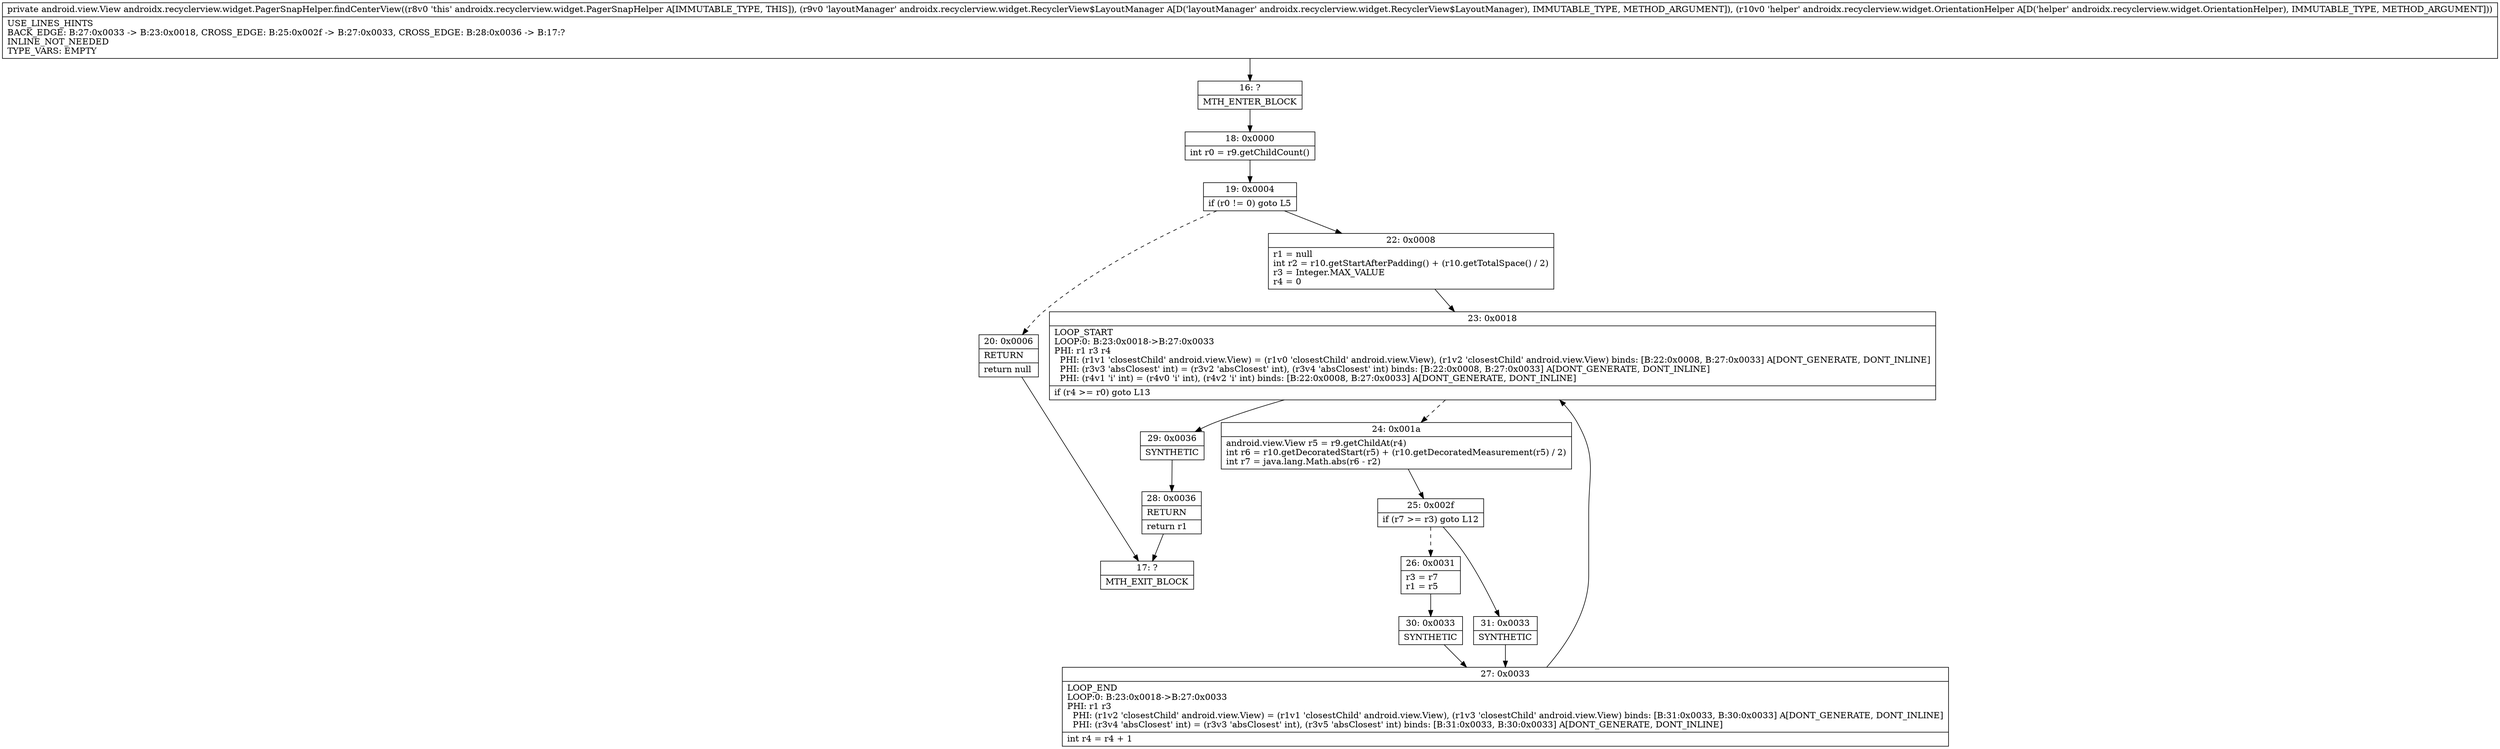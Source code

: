 digraph "CFG forandroidx.recyclerview.widget.PagerSnapHelper.findCenterView(Landroidx\/recyclerview\/widget\/RecyclerView$LayoutManager;Landroidx\/recyclerview\/widget\/OrientationHelper;)Landroid\/view\/View;" {
Node_16 [shape=record,label="{16\:\ ?|MTH_ENTER_BLOCK\l}"];
Node_18 [shape=record,label="{18\:\ 0x0000|int r0 = r9.getChildCount()\l}"];
Node_19 [shape=record,label="{19\:\ 0x0004|if (r0 != 0) goto L5\l}"];
Node_20 [shape=record,label="{20\:\ 0x0006|RETURN\l|return null\l}"];
Node_17 [shape=record,label="{17\:\ ?|MTH_EXIT_BLOCK\l}"];
Node_22 [shape=record,label="{22\:\ 0x0008|r1 = null\lint r2 = r10.getStartAfterPadding() + (r10.getTotalSpace() \/ 2)\lr3 = Integer.MAX_VALUE\lr4 = 0\l}"];
Node_23 [shape=record,label="{23\:\ 0x0018|LOOP_START\lLOOP:0: B:23:0x0018\-\>B:27:0x0033\lPHI: r1 r3 r4 \l  PHI: (r1v1 'closestChild' android.view.View) = (r1v0 'closestChild' android.view.View), (r1v2 'closestChild' android.view.View) binds: [B:22:0x0008, B:27:0x0033] A[DONT_GENERATE, DONT_INLINE]\l  PHI: (r3v3 'absClosest' int) = (r3v2 'absClosest' int), (r3v4 'absClosest' int) binds: [B:22:0x0008, B:27:0x0033] A[DONT_GENERATE, DONT_INLINE]\l  PHI: (r4v1 'i' int) = (r4v0 'i' int), (r4v2 'i' int) binds: [B:22:0x0008, B:27:0x0033] A[DONT_GENERATE, DONT_INLINE]\l|if (r4 \>= r0) goto L13\l}"];
Node_24 [shape=record,label="{24\:\ 0x001a|android.view.View r5 = r9.getChildAt(r4)\lint r6 = r10.getDecoratedStart(r5) + (r10.getDecoratedMeasurement(r5) \/ 2)\lint r7 = java.lang.Math.abs(r6 \- r2)\l}"];
Node_25 [shape=record,label="{25\:\ 0x002f|if (r7 \>= r3) goto L12\l}"];
Node_26 [shape=record,label="{26\:\ 0x0031|r3 = r7\lr1 = r5\l}"];
Node_30 [shape=record,label="{30\:\ 0x0033|SYNTHETIC\l}"];
Node_27 [shape=record,label="{27\:\ 0x0033|LOOP_END\lLOOP:0: B:23:0x0018\-\>B:27:0x0033\lPHI: r1 r3 \l  PHI: (r1v2 'closestChild' android.view.View) = (r1v1 'closestChild' android.view.View), (r1v3 'closestChild' android.view.View) binds: [B:31:0x0033, B:30:0x0033] A[DONT_GENERATE, DONT_INLINE]\l  PHI: (r3v4 'absClosest' int) = (r3v3 'absClosest' int), (r3v5 'absClosest' int) binds: [B:31:0x0033, B:30:0x0033] A[DONT_GENERATE, DONT_INLINE]\l|int r4 = r4 + 1\l}"];
Node_31 [shape=record,label="{31\:\ 0x0033|SYNTHETIC\l}"];
Node_29 [shape=record,label="{29\:\ 0x0036|SYNTHETIC\l}"];
Node_28 [shape=record,label="{28\:\ 0x0036|RETURN\l|return r1\l}"];
MethodNode[shape=record,label="{private android.view.View androidx.recyclerview.widget.PagerSnapHelper.findCenterView((r8v0 'this' androidx.recyclerview.widget.PagerSnapHelper A[IMMUTABLE_TYPE, THIS]), (r9v0 'layoutManager' androidx.recyclerview.widget.RecyclerView$LayoutManager A[D('layoutManager' androidx.recyclerview.widget.RecyclerView$LayoutManager), IMMUTABLE_TYPE, METHOD_ARGUMENT]), (r10v0 'helper' androidx.recyclerview.widget.OrientationHelper A[D('helper' androidx.recyclerview.widget.OrientationHelper), IMMUTABLE_TYPE, METHOD_ARGUMENT]))  | USE_LINES_HINTS\lBACK_EDGE: B:27:0x0033 \-\> B:23:0x0018, CROSS_EDGE: B:25:0x002f \-\> B:27:0x0033, CROSS_EDGE: B:28:0x0036 \-\> B:17:?\lINLINE_NOT_NEEDED\lTYPE_VARS: EMPTY\l}"];
MethodNode -> Node_16;Node_16 -> Node_18;
Node_18 -> Node_19;
Node_19 -> Node_20[style=dashed];
Node_19 -> Node_22;
Node_20 -> Node_17;
Node_22 -> Node_23;
Node_23 -> Node_24[style=dashed];
Node_23 -> Node_29;
Node_24 -> Node_25;
Node_25 -> Node_26[style=dashed];
Node_25 -> Node_31;
Node_26 -> Node_30;
Node_30 -> Node_27;
Node_27 -> Node_23;
Node_31 -> Node_27;
Node_29 -> Node_28;
Node_28 -> Node_17;
}

